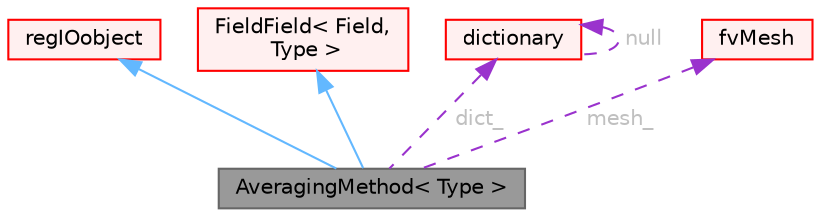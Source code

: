 digraph "AveragingMethod&lt; Type &gt;"
{
 // LATEX_PDF_SIZE
  bgcolor="transparent";
  edge [fontname=Helvetica,fontsize=10,labelfontname=Helvetica,labelfontsize=10];
  node [fontname=Helvetica,fontsize=10,shape=box,height=0.2,width=0.4];
  Node1 [id="Node000001",label="AveragingMethod\< Type \>",height=0.2,width=0.4,color="gray40", fillcolor="grey60", style="filled", fontcolor="black",tooltip="Base class for lagrangian averaging methods."];
  Node2 -> Node1 [id="edge1_Node000001_Node000002",dir="back",color="steelblue1",style="solid",tooltip=" "];
  Node2 [id="Node000002",label="regIOobject",height=0.2,width=0.4,color="red", fillcolor="#FFF0F0", style="filled",URL="$classFoam_1_1regIOobject.html",tooltip="regIOobject is an abstract class derived from IOobject to handle automatic object registration with t..."];
  Node7 -> Node1 [id="edge2_Node000001_Node000007",dir="back",color="steelblue1",style="solid",tooltip=" "];
  Node7 [id="Node000007",label="FieldField\< Field,\l Type \>",height=0.2,width=0.4,color="red", fillcolor="#FFF0F0", style="filled",URL="$classFoam_1_1FieldField.html",tooltip="A field of fields is a PtrList of fields with reference counting."];
  Node13 -> Node1 [id="edge3_Node000001_Node000013",dir="back",color="darkorchid3",style="dashed",tooltip=" ",label=" dict_",fontcolor="grey" ];
  Node13 [id="Node000013",label="dictionary",height=0.2,width=0.4,color="red", fillcolor="#FFF0F0", style="filled",URL="$classFoam_1_1dictionary.html",tooltip="A list of keyword definitions, which are a keyword followed by a number of values (eg,..."];
  Node13 -> Node13 [id="edge4_Node000013_Node000013",dir="back",color="darkorchid3",style="dashed",tooltip=" ",label=" null",fontcolor="grey" ];
  Node19 -> Node1 [id="edge5_Node000001_Node000019",dir="back",color="darkorchid3",style="dashed",tooltip=" ",label=" mesh_",fontcolor="grey" ];
  Node19 [id="Node000019",label="fvMesh",height=0.2,width=0.4,color="red", fillcolor="#FFF0F0", style="filled",URL="$classFoam_1_1fvMesh.html",tooltip="Mesh data needed to do the Finite Volume discretisation."];
}
